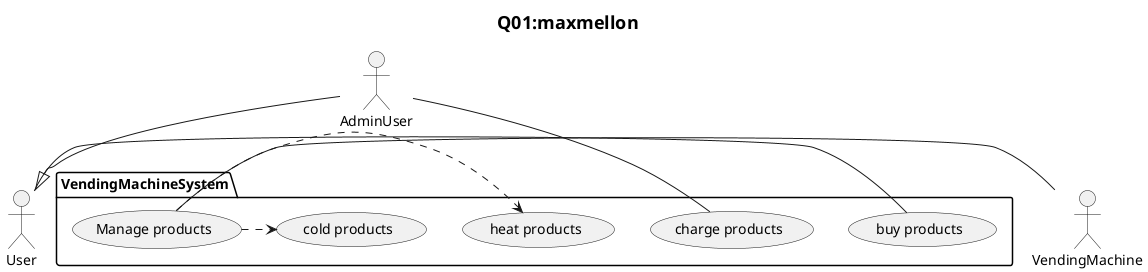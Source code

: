 @startuml Q01.png
title <size:18>Q01:maxmellon</size>
actor User as user
actor AdminUser as admin
actor VendingMachine as vending
user <|-up- admin

top to bottom direction

package "VendingMachineSystem" {

  usecase (buy products)    as buyCase
  usecase (charge products) as chargeCase
  usecase (Manage products) as manageCase
  usecase (heat products)   as heat
  usecase (cold products)   as cold

  user -ri- buyCase
  admin -ri- chargeCase
  vending -le- manageCase
  manageCase .ri.> heat
  manageCase .ri.> cold
}
@enduml
